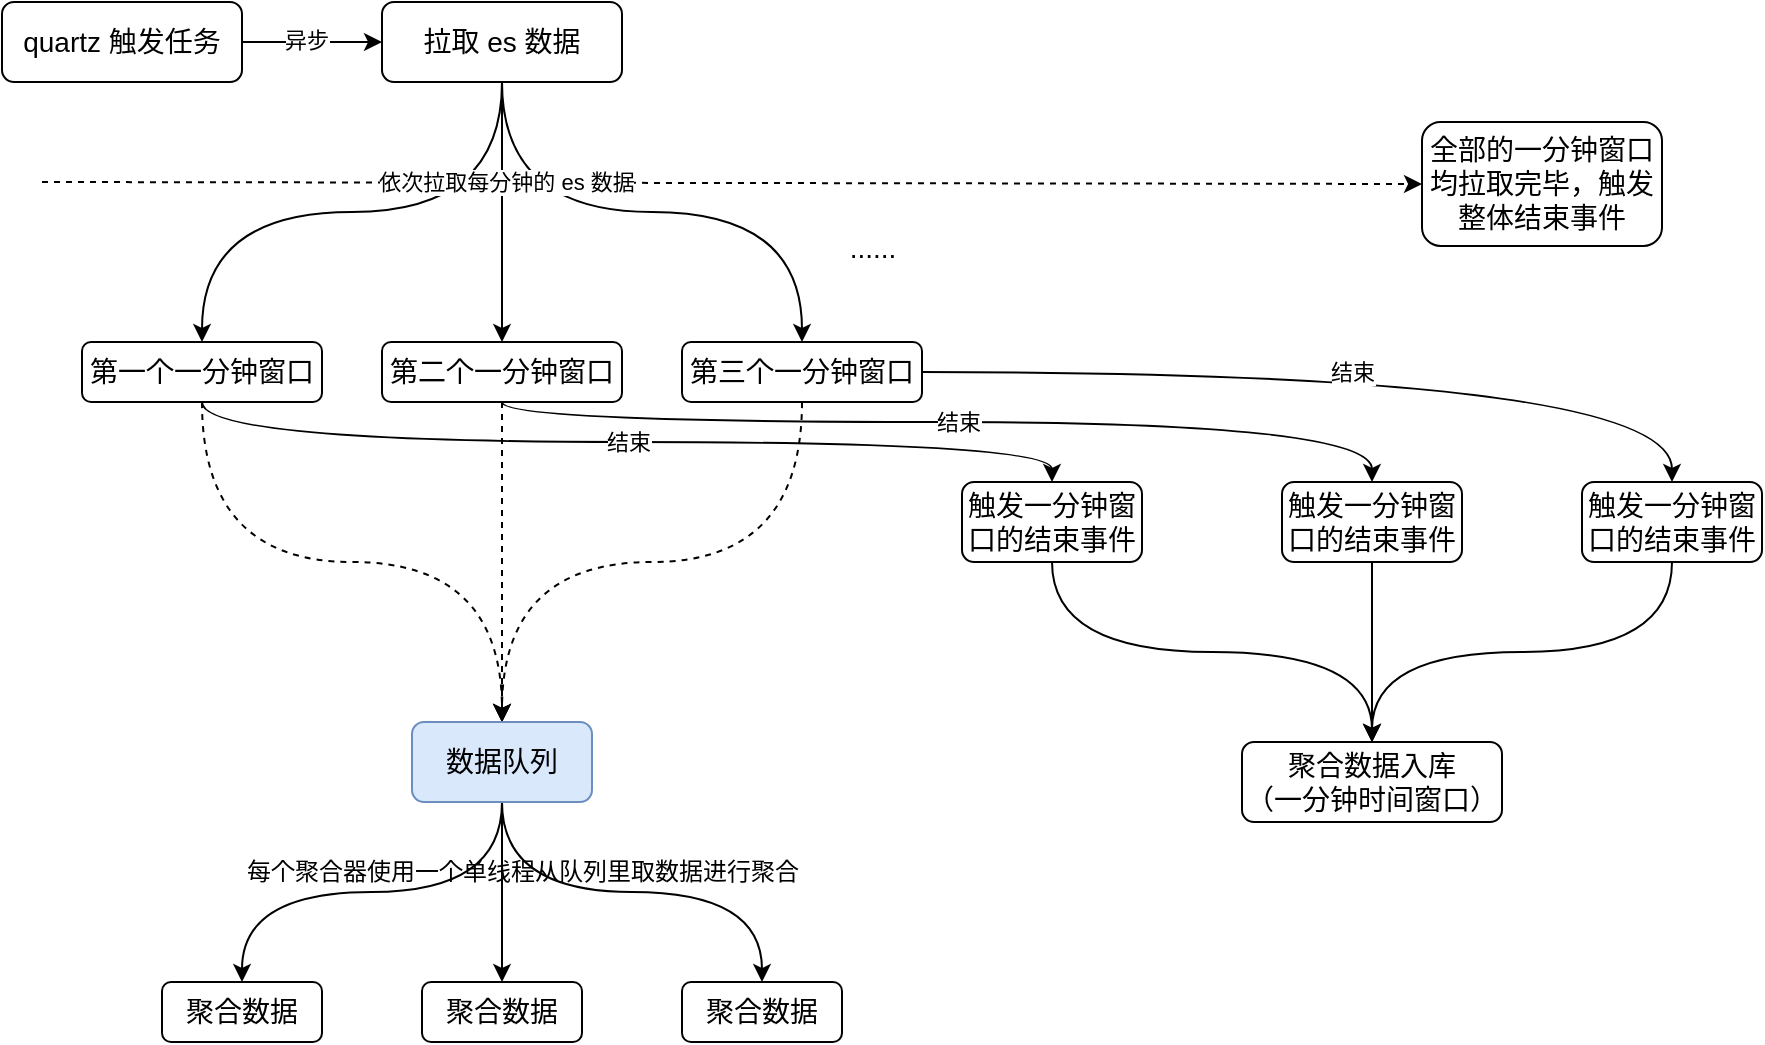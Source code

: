 <mxfile version="27.0.9">
  <diagram name="第 1 页" id="5dWpC3py-_dd6PvZDtpN">
    <mxGraphModel dx="1682" dy="888" grid="1" gridSize="10" guides="1" tooltips="1" connect="1" arrows="1" fold="1" page="1" pageScale="1" pageWidth="827" pageHeight="1169" math="0" shadow="0">
      <root>
        <mxCell id="0" />
        <mxCell id="1" parent="0" />
        <mxCell id="kAjAqvouVaA5MMBCOgn0-8" style="edgeStyle=orthogonalEdgeStyle;rounded=0;orthogonalLoop=1;jettySize=auto;html=1;" edge="1" parent="1" source="kAjAqvouVaA5MMBCOgn0-6">
          <mxGeometry relative="1" as="geometry">
            <mxPoint x="220" y="100" as="targetPoint" />
          </mxGeometry>
        </mxCell>
        <mxCell id="kAjAqvouVaA5MMBCOgn0-13" value="异步" style="edgeLabel;html=1;align=center;verticalAlign=middle;resizable=0;points=[];" vertex="1" connectable="0" parent="kAjAqvouVaA5MMBCOgn0-8">
          <mxGeometry x="-0.106" y="1" relative="1" as="geometry">
            <mxPoint as="offset" />
          </mxGeometry>
        </mxCell>
        <mxCell id="kAjAqvouVaA5MMBCOgn0-6" value="&lt;span style=&quot;font-size: 14px; text-wrap-mode: nowrap;&quot;&gt;quartz 触发任务&lt;/span&gt;" style="rounded=1;whiteSpace=wrap;html=1;" vertex="1" parent="1">
          <mxGeometry x="30" y="80" width="120" height="40" as="geometry" />
        </mxCell>
        <mxCell id="kAjAqvouVaA5MMBCOgn0-15" value="" style="edgeStyle=orthogonalEdgeStyle;rounded=0;orthogonalLoop=1;jettySize=auto;html=1;" edge="1" parent="1" source="kAjAqvouVaA5MMBCOgn0-10" target="kAjAqvouVaA5MMBCOgn0-14">
          <mxGeometry relative="1" as="geometry" />
        </mxCell>
        <mxCell id="kAjAqvouVaA5MMBCOgn0-21" style="edgeStyle=orthogonalEdgeStyle;rounded=0;orthogonalLoop=1;jettySize=auto;html=1;exitX=0.5;exitY=1;exitDx=0;exitDy=0;entryX=0.5;entryY=0;entryDx=0;entryDy=0;curved=1;" edge="1" parent="1" source="kAjAqvouVaA5MMBCOgn0-10" target="kAjAqvouVaA5MMBCOgn0-19">
          <mxGeometry relative="1" as="geometry" />
        </mxCell>
        <mxCell id="kAjAqvouVaA5MMBCOgn0-22" style="edgeStyle=orthogonalEdgeStyle;rounded=0;orthogonalLoop=1;jettySize=auto;html=1;exitX=0.5;exitY=1;exitDx=0;exitDy=0;entryX=0.5;entryY=0;entryDx=0;entryDy=0;curved=1;" edge="1" parent="1" source="kAjAqvouVaA5MMBCOgn0-10" target="kAjAqvouVaA5MMBCOgn0-20">
          <mxGeometry relative="1" as="geometry" />
        </mxCell>
        <mxCell id="kAjAqvouVaA5MMBCOgn0-10" value="拉取 es 数据" style="rounded=1;whiteSpace=wrap;html=1;fontSize=14;" vertex="1" parent="1">
          <mxGeometry x="220" y="80" width="120" height="40" as="geometry" />
        </mxCell>
        <mxCell id="kAjAqvouVaA5MMBCOgn0-28" value="结束" style="edgeStyle=orthogonalEdgeStyle;rounded=0;orthogonalLoop=1;jettySize=auto;html=1;entryX=0.5;entryY=0;entryDx=0;entryDy=0;curved=1;exitX=0.5;exitY=1;exitDx=0;exitDy=0;" edge="1" parent="1" source="kAjAqvouVaA5MMBCOgn0-14" target="kAjAqvouVaA5MMBCOgn0-25">
          <mxGeometry relative="1" as="geometry">
            <Array as="points">
              <mxPoint x="280" y="290" />
              <mxPoint x="715" y="290" />
            </Array>
          </mxGeometry>
        </mxCell>
        <mxCell id="kAjAqvouVaA5MMBCOgn0-46" style="edgeStyle=orthogonalEdgeStyle;rounded=0;orthogonalLoop=1;jettySize=auto;html=1;dashed=1;" edge="1" parent="1" source="kAjAqvouVaA5MMBCOgn0-14" target="kAjAqvouVaA5MMBCOgn0-38">
          <mxGeometry relative="1" as="geometry" />
        </mxCell>
        <mxCell id="kAjAqvouVaA5MMBCOgn0-14" value="第二个一分钟窗口" style="whiteSpace=wrap;html=1;fontSize=14;rounded=1;" vertex="1" parent="1">
          <mxGeometry x="220" y="250" width="120" height="30" as="geometry" />
        </mxCell>
        <mxCell id="kAjAqvouVaA5MMBCOgn0-17" value="" style="edgeStyle=none;orthogonalLoop=1;jettySize=auto;html=1;rounded=0;dashed=1;entryX=0;entryY=0.5;entryDx=0;entryDy=0;" edge="1" parent="1" target="kAjAqvouVaA5MMBCOgn0-37">
          <mxGeometry width="100" relative="1" as="geometry">
            <mxPoint x="50" y="170" as="sourcePoint" />
            <mxPoint x="730" y="170" as="targetPoint" />
            <Array as="points" />
          </mxGeometry>
        </mxCell>
        <mxCell id="kAjAqvouVaA5MMBCOgn0-36" value="依次拉取每分钟的 es 数据" style="edgeLabel;html=1;align=center;verticalAlign=middle;resizable=0;points=[];" vertex="1" connectable="0" parent="kAjAqvouVaA5MMBCOgn0-17">
          <mxGeometry x="-0.328" y="1" relative="1" as="geometry">
            <mxPoint as="offset" />
          </mxGeometry>
        </mxCell>
        <mxCell id="kAjAqvouVaA5MMBCOgn0-39" style="edgeStyle=orthogonalEdgeStyle;rounded=0;orthogonalLoop=1;jettySize=auto;html=1;entryX=0.5;entryY=0;entryDx=0;entryDy=0;curved=1;exitX=0.5;exitY=1;exitDx=0;exitDy=0;dashed=1;" edge="1" parent="1" source="kAjAqvouVaA5MMBCOgn0-19" target="kAjAqvouVaA5MMBCOgn0-38">
          <mxGeometry relative="1" as="geometry" />
        </mxCell>
        <mxCell id="kAjAqvouVaA5MMBCOgn0-42" value="结束" style="edgeStyle=orthogonalEdgeStyle;rounded=0;orthogonalLoop=1;jettySize=auto;html=1;curved=1;exitX=0.5;exitY=1;exitDx=0;exitDy=0;" edge="1" parent="1" source="kAjAqvouVaA5MMBCOgn0-19" target="kAjAqvouVaA5MMBCOgn0-24">
          <mxGeometry relative="1" as="geometry" />
        </mxCell>
        <mxCell id="kAjAqvouVaA5MMBCOgn0-19" value="第一个一分钟窗口" style="whiteSpace=wrap;html=1;fontSize=14;rounded=1;" vertex="1" parent="1">
          <mxGeometry x="70" y="250" width="120" height="30" as="geometry" />
        </mxCell>
        <mxCell id="kAjAqvouVaA5MMBCOgn0-29" value="结束" style="edgeStyle=orthogonalEdgeStyle;rounded=0;orthogonalLoop=1;jettySize=auto;html=1;entryX=0.5;entryY=0;entryDx=0;entryDy=0;curved=1;" edge="1" parent="1" source="kAjAqvouVaA5MMBCOgn0-20" target="kAjAqvouVaA5MMBCOgn0-26">
          <mxGeometry relative="1" as="geometry" />
        </mxCell>
        <mxCell id="kAjAqvouVaA5MMBCOgn0-47" style="edgeStyle=orthogonalEdgeStyle;rounded=0;orthogonalLoop=1;jettySize=auto;html=1;entryX=0.5;entryY=0;entryDx=0;entryDy=0;curved=1;dashed=1;exitX=0.5;exitY=1;exitDx=0;exitDy=0;" edge="1" parent="1" source="kAjAqvouVaA5MMBCOgn0-20" target="kAjAqvouVaA5MMBCOgn0-38">
          <mxGeometry relative="1" as="geometry" />
        </mxCell>
        <mxCell id="kAjAqvouVaA5MMBCOgn0-20" value="第三个一分钟窗口" style="whiteSpace=wrap;html=1;fontSize=14;rounded=1;" vertex="1" parent="1">
          <mxGeometry x="370" y="250" width="120" height="30" as="geometry" />
        </mxCell>
        <mxCell id="kAjAqvouVaA5MMBCOgn0-23" value="......" style="text;html=1;align=center;verticalAlign=middle;resizable=0;points=[];autosize=1;strokeColor=none;fillColor=none;fontSize=14;" vertex="1" parent="1">
          <mxGeometry x="440" y="188" width="50" height="30" as="geometry" />
        </mxCell>
        <mxCell id="kAjAqvouVaA5MMBCOgn0-43" style="edgeStyle=orthogonalEdgeStyle;rounded=0;orthogonalLoop=1;jettySize=auto;html=1;entryX=0.5;entryY=0;entryDx=0;entryDy=0;curved=1;exitX=0.5;exitY=1;exitDx=0;exitDy=0;" edge="1" parent="1" source="kAjAqvouVaA5MMBCOgn0-24" target="kAjAqvouVaA5MMBCOgn0-30">
          <mxGeometry relative="1" as="geometry" />
        </mxCell>
        <mxCell id="kAjAqvouVaA5MMBCOgn0-24" value="触发一分钟窗口的结束事件" style="whiteSpace=wrap;html=1;fontSize=14;rounded=1;" vertex="1" parent="1">
          <mxGeometry x="510" y="320" width="90" height="40" as="geometry" />
        </mxCell>
        <mxCell id="kAjAqvouVaA5MMBCOgn0-44" style="edgeStyle=orthogonalEdgeStyle;rounded=0;orthogonalLoop=1;jettySize=auto;html=1;entryX=0.5;entryY=0;entryDx=0;entryDy=0;" edge="1" parent="1" source="kAjAqvouVaA5MMBCOgn0-25" target="kAjAqvouVaA5MMBCOgn0-30">
          <mxGeometry relative="1" as="geometry" />
        </mxCell>
        <mxCell id="kAjAqvouVaA5MMBCOgn0-25" value="触发一分钟窗口的结束事件" style="whiteSpace=wrap;html=1;fontSize=14;rounded=1;" vertex="1" parent="1">
          <mxGeometry x="670" y="320" width="90" height="40" as="geometry" />
        </mxCell>
        <mxCell id="kAjAqvouVaA5MMBCOgn0-45" style="edgeStyle=orthogonalEdgeStyle;rounded=0;orthogonalLoop=1;jettySize=auto;html=1;entryX=0.5;entryY=0;entryDx=0;entryDy=0;curved=1;exitX=0.5;exitY=1;exitDx=0;exitDy=0;" edge="1" parent="1" source="kAjAqvouVaA5MMBCOgn0-26" target="kAjAqvouVaA5MMBCOgn0-30">
          <mxGeometry relative="1" as="geometry" />
        </mxCell>
        <mxCell id="kAjAqvouVaA5MMBCOgn0-26" value="触发一分钟窗口的结束事件" style="whiteSpace=wrap;html=1;fontSize=14;rounded=1;" vertex="1" parent="1">
          <mxGeometry x="820" y="320" width="90" height="40" as="geometry" />
        </mxCell>
        <mxCell id="kAjAqvouVaA5MMBCOgn0-30" value="聚合数据入库&lt;br&gt;（一分钟时间窗口）" style="whiteSpace=wrap;html=1;fontSize=14;rounded=1;" vertex="1" parent="1">
          <mxGeometry x="650" y="450" width="130" height="40" as="geometry" />
        </mxCell>
        <mxCell id="kAjAqvouVaA5MMBCOgn0-37" value="全部的一分钟窗口均拉取完毕，触发整体结束事件" style="rounded=1;whiteSpace=wrap;html=1;fontSize=14;" vertex="1" parent="1">
          <mxGeometry x="740" y="140" width="120" height="62" as="geometry" />
        </mxCell>
        <mxCell id="kAjAqvouVaA5MMBCOgn0-51" style="edgeStyle=orthogonalEdgeStyle;rounded=0;orthogonalLoop=1;jettySize=auto;html=1;entryX=0.5;entryY=0;entryDx=0;entryDy=0;curved=1;exitX=0.5;exitY=1;exitDx=0;exitDy=0;" edge="1" parent="1" source="kAjAqvouVaA5MMBCOgn0-38" target="kAjAqvouVaA5MMBCOgn0-50">
          <mxGeometry relative="1" as="geometry" />
        </mxCell>
        <mxCell id="kAjAqvouVaA5MMBCOgn0-52" style="edgeStyle=orthogonalEdgeStyle;rounded=0;orthogonalLoop=1;jettySize=auto;html=1;entryX=0.5;entryY=0;entryDx=0;entryDy=0;" edge="1" parent="1" source="kAjAqvouVaA5MMBCOgn0-38" target="kAjAqvouVaA5MMBCOgn0-48">
          <mxGeometry relative="1" as="geometry" />
        </mxCell>
        <mxCell id="kAjAqvouVaA5MMBCOgn0-53" style="edgeStyle=orthogonalEdgeStyle;rounded=0;orthogonalLoop=1;jettySize=auto;html=1;entryX=0.5;entryY=0;entryDx=0;entryDy=0;curved=1;exitX=0.5;exitY=1;exitDx=0;exitDy=0;" edge="1" parent="1" source="kAjAqvouVaA5MMBCOgn0-38" target="kAjAqvouVaA5MMBCOgn0-49">
          <mxGeometry relative="1" as="geometry" />
        </mxCell>
        <mxCell id="kAjAqvouVaA5MMBCOgn0-38" value="数据队列" style="rounded=1;whiteSpace=wrap;html=1;fontSize=14;fillColor=#dae8fc;strokeColor=#6c8ebf;" vertex="1" parent="1">
          <mxGeometry x="235" y="440" width="90" height="40" as="geometry" />
        </mxCell>
        <mxCell id="kAjAqvouVaA5MMBCOgn0-48" value="聚合数据" style="whiteSpace=wrap;html=1;fontSize=14;rounded=1;" vertex="1" parent="1">
          <mxGeometry x="240" y="570" width="80" height="30" as="geometry" />
        </mxCell>
        <mxCell id="kAjAqvouVaA5MMBCOgn0-49" value="聚合数据" style="whiteSpace=wrap;html=1;fontSize=14;rounded=1;" vertex="1" parent="1">
          <mxGeometry x="370" y="570" width="80" height="30" as="geometry" />
        </mxCell>
        <mxCell id="kAjAqvouVaA5MMBCOgn0-50" value="聚合数据" style="whiteSpace=wrap;html=1;fontSize=14;rounded=1;" vertex="1" parent="1">
          <mxGeometry x="110" y="570" width="80" height="30" as="geometry" />
        </mxCell>
        <mxCell id="kAjAqvouVaA5MMBCOgn0-54" value="每个聚合器使用一个单线程从队列里取数据进行聚合" style="text;html=1;align=center;verticalAlign=middle;resizable=0;points=[];autosize=1;strokeColor=none;fillColor=none;" vertex="1" parent="1">
          <mxGeometry x="140" y="500" width="300" height="30" as="geometry" />
        </mxCell>
      </root>
    </mxGraphModel>
  </diagram>
</mxfile>
